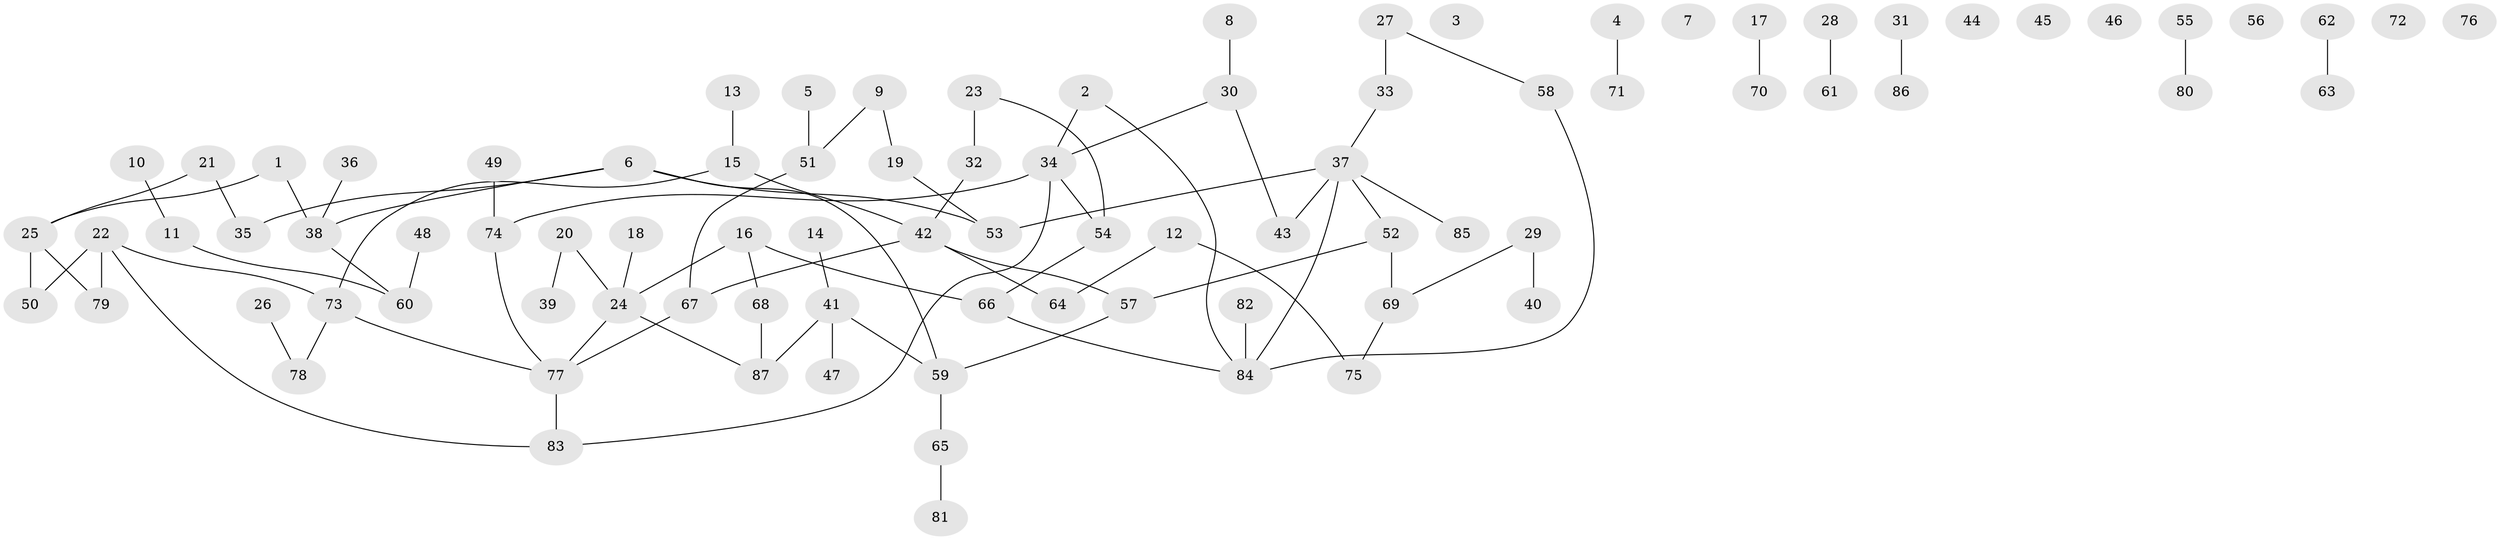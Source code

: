 // Generated by graph-tools (version 1.1) at 2025/25/03/09/25 03:25:17]
// undirected, 87 vertices, 89 edges
graph export_dot {
graph [start="1"]
  node [color=gray90,style=filled];
  1;
  2;
  3;
  4;
  5;
  6;
  7;
  8;
  9;
  10;
  11;
  12;
  13;
  14;
  15;
  16;
  17;
  18;
  19;
  20;
  21;
  22;
  23;
  24;
  25;
  26;
  27;
  28;
  29;
  30;
  31;
  32;
  33;
  34;
  35;
  36;
  37;
  38;
  39;
  40;
  41;
  42;
  43;
  44;
  45;
  46;
  47;
  48;
  49;
  50;
  51;
  52;
  53;
  54;
  55;
  56;
  57;
  58;
  59;
  60;
  61;
  62;
  63;
  64;
  65;
  66;
  67;
  68;
  69;
  70;
  71;
  72;
  73;
  74;
  75;
  76;
  77;
  78;
  79;
  80;
  81;
  82;
  83;
  84;
  85;
  86;
  87;
  1 -- 25;
  1 -- 38;
  2 -- 34;
  2 -- 84;
  4 -- 71;
  5 -- 51;
  6 -- 35;
  6 -- 38;
  6 -- 53;
  6 -- 59;
  8 -- 30;
  9 -- 19;
  9 -- 51;
  10 -- 11;
  11 -- 60;
  12 -- 64;
  12 -- 75;
  13 -- 15;
  14 -- 41;
  15 -- 42;
  15 -- 73;
  16 -- 24;
  16 -- 66;
  16 -- 68;
  17 -- 70;
  18 -- 24;
  19 -- 53;
  20 -- 24;
  20 -- 39;
  21 -- 25;
  21 -- 35;
  22 -- 50;
  22 -- 73;
  22 -- 79;
  22 -- 83;
  23 -- 32;
  23 -- 54;
  24 -- 77;
  24 -- 87;
  25 -- 50;
  25 -- 79;
  26 -- 78;
  27 -- 33;
  27 -- 58;
  28 -- 61;
  29 -- 40;
  29 -- 69;
  30 -- 34;
  30 -- 43;
  31 -- 86;
  32 -- 42;
  33 -- 37;
  34 -- 54;
  34 -- 74;
  34 -- 83;
  36 -- 38;
  37 -- 43;
  37 -- 52;
  37 -- 53;
  37 -- 84;
  37 -- 85;
  38 -- 60;
  41 -- 47;
  41 -- 59;
  41 -- 87;
  42 -- 57;
  42 -- 64;
  42 -- 67;
  48 -- 60;
  49 -- 74;
  51 -- 67;
  52 -- 57;
  52 -- 69;
  54 -- 66;
  55 -- 80;
  57 -- 59;
  58 -- 84;
  59 -- 65;
  62 -- 63;
  65 -- 81;
  66 -- 84;
  67 -- 77;
  68 -- 87;
  69 -- 75;
  73 -- 77;
  73 -- 78;
  74 -- 77;
  77 -- 83;
  82 -- 84;
}
